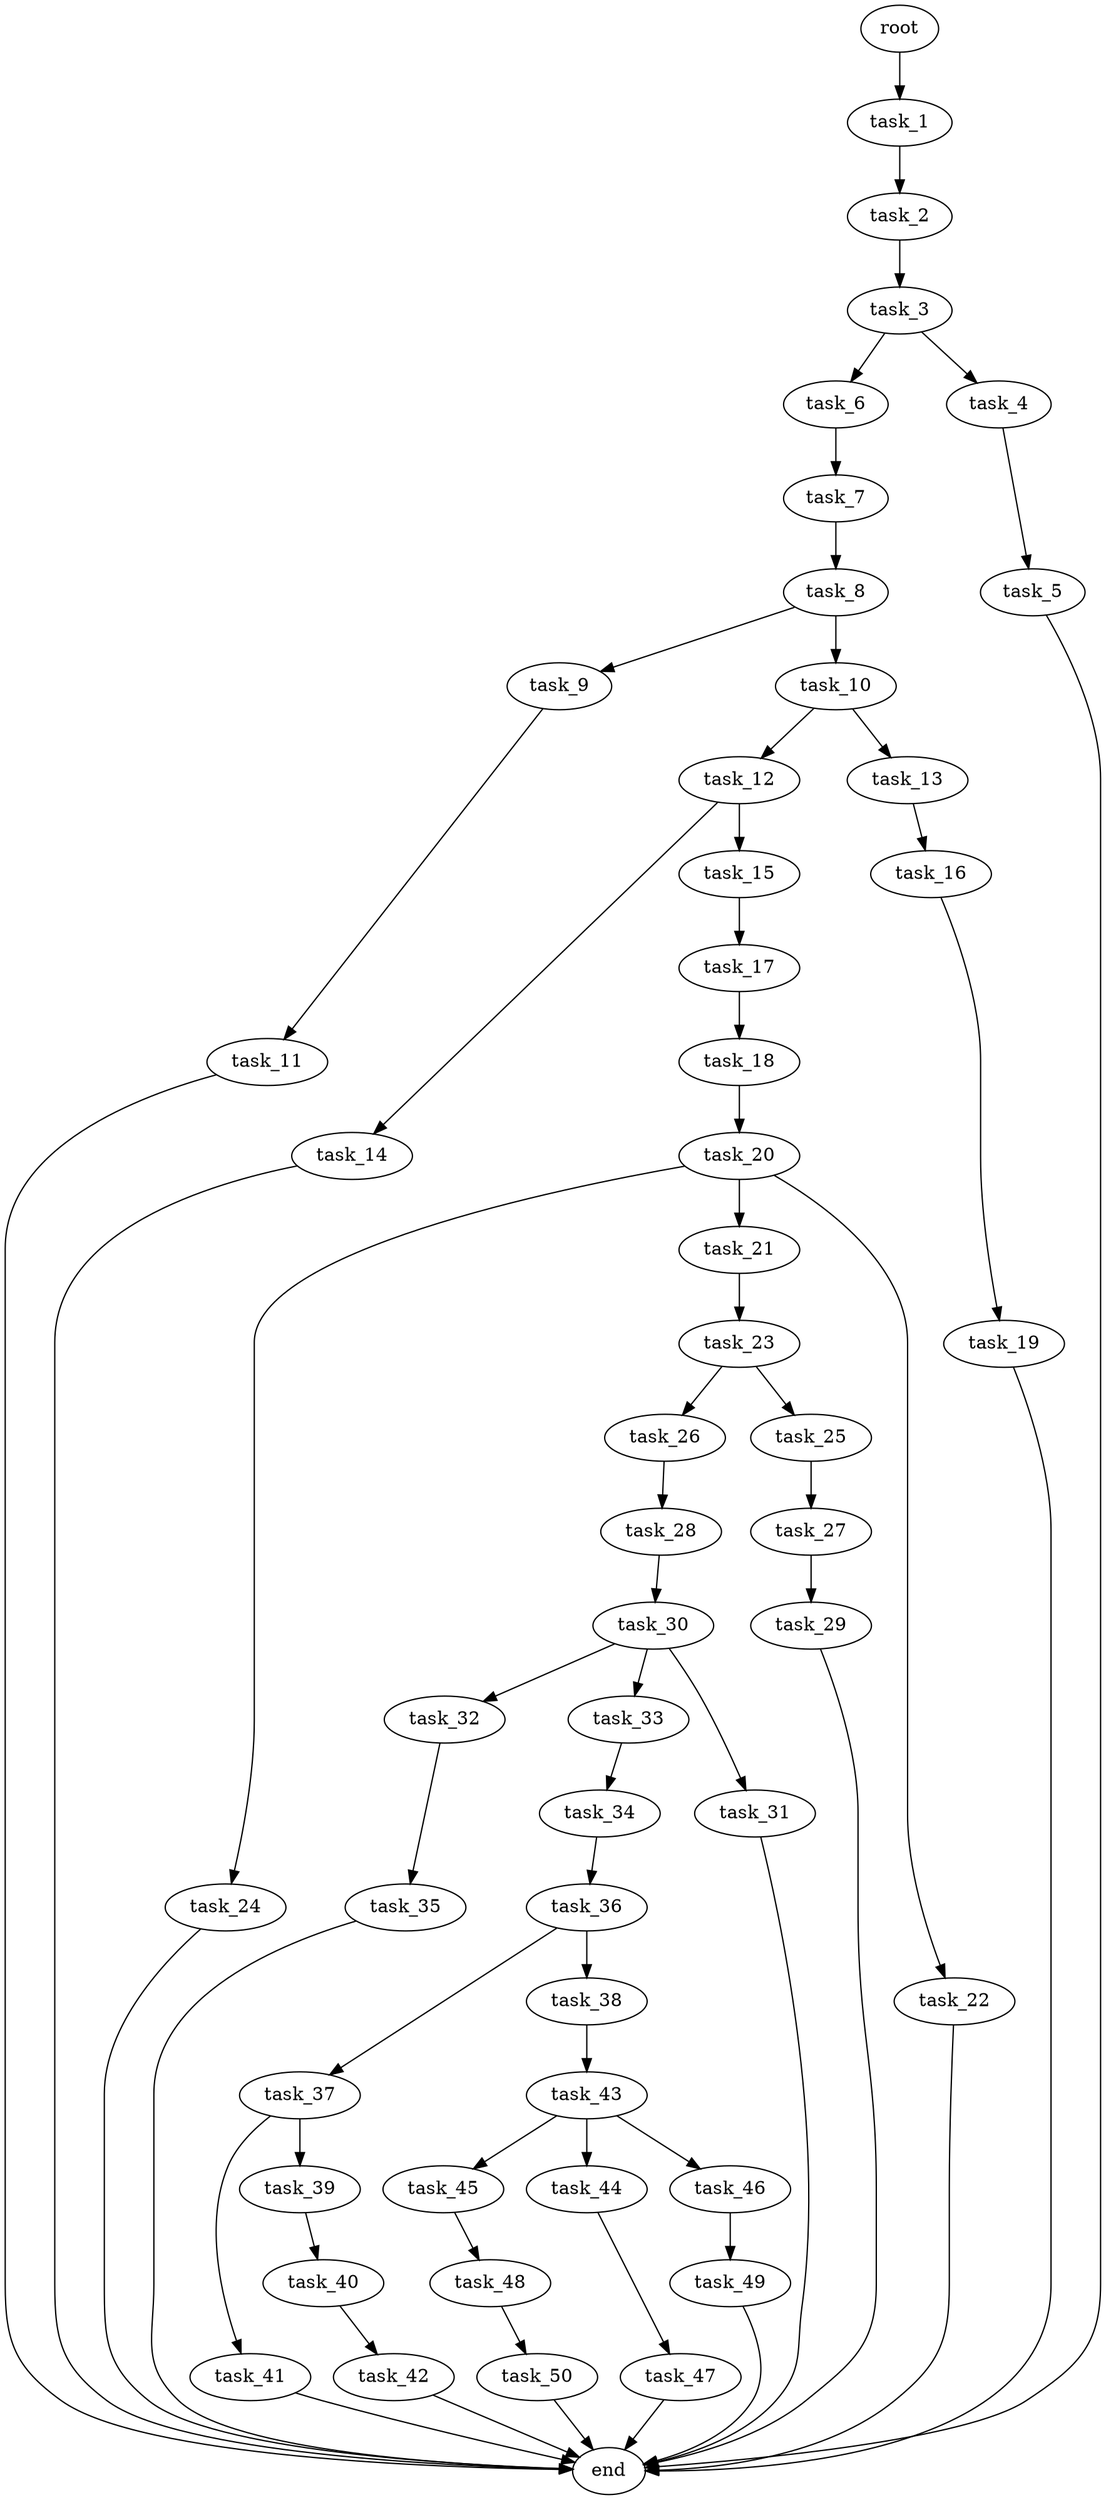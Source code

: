 digraph G {
  task_9 [size="1.972348e+10"];
  task_17 [size="1.123543e+10"];
  task_28 [size="3.636123e+08"];
  task_7 [size="6.285079e+10"];
  task_18 [size="2.349974e+10"];
  task_45 [size="2.084919e+10"];
  task_12 [size="5.472290e+10"];
  task_10 [size="4.503544e+10"];
  task_44 [size="6.342112e+10"];
  task_35 [size="1.799920e+10"];
  task_27 [size="1.087087e+10"];
  task_34 [size="2.444789e+10"];
  task_30 [size="2.896193e+09"];
  task_20 [size="2.387414e+10"];
  task_40 [size="2.556714e+10"];
  task_14 [size="2.099356e+10"];
  task_24 [size="3.496882e+10"];
  task_42 [size="8.173286e+10"];
  task_43 [size="5.173521e+10"];
  task_32 [size="5.670592e+10"];
  task_33 [size="2.163086e+10"];
  task_49 [size="3.389146e+10"];
  task_16 [size="3.948777e+10"];
  task_11 [size="9.543388e+10"];
  task_23 [size="6.312279e+10"];
  task_41 [size="1.492485e+10"];
  task_21 [size="5.336819e+09"];
  task_26 [size="4.415144e+10"];
  task_19 [size="6.173920e+10"];
  task_37 [size="5.322759e+10"];
  task_2 [size="9.646650e+10"];
  task_50 [size="5.418793e+10"];
  task_47 [size="4.518721e+09"];
  task_13 [size="8.715422e+09"];
  task_8 [size="4.724928e+10"];
  task_5 [size="6.777533e+10"];
  task_29 [size="4.834684e+10"];
  task_6 [size="1.127237e+10"];
  task_36 [size="8.663829e+09"];
  task_22 [size="3.129796e+10"];
  root [size="0.000000e+00"];
  task_38 [size="6.254041e+10"];
  task_15 [size="4.000299e+10"];
  task_3 [size="3.423192e+10"];
  task_39 [size="5.891875e+10"];
  task_4 [size="8.320920e+10"];
  task_31 [size="2.800132e+10"];
  task_25 [size="5.036075e+09"];
  task_1 [size="2.313576e+10"];
  end [size="0.000000e+00"];
  task_48 [size="1.994269e+10"];
  task_46 [size="1.280031e+09"];

  task_9 -> task_11 [size="9.543388e+08"];
  task_17 -> task_18 [size="2.349974e+08"];
  task_28 -> task_30 [size="2.896193e+07"];
  task_7 -> task_8 [size="4.724928e+08"];
  task_18 -> task_20 [size="2.387414e+08"];
  task_45 -> task_48 [size="1.994269e+08"];
  task_12 -> task_15 [size="4.000299e+08"];
  task_12 -> task_14 [size="2.099356e+08"];
  task_10 -> task_13 [size="8.715422e+07"];
  task_10 -> task_12 [size="5.472290e+08"];
  task_44 -> task_47 [size="4.518721e+07"];
  task_35 -> end [size="1.000000e-12"];
  task_27 -> task_29 [size="4.834684e+08"];
  task_34 -> task_36 [size="8.663829e+07"];
  task_30 -> task_31 [size="2.800132e+08"];
  task_30 -> task_32 [size="5.670592e+08"];
  task_30 -> task_33 [size="2.163086e+08"];
  task_20 -> task_21 [size="5.336819e+07"];
  task_20 -> task_24 [size="3.496882e+08"];
  task_20 -> task_22 [size="3.129796e+08"];
  task_40 -> task_42 [size="8.173286e+08"];
  task_14 -> end [size="1.000000e-12"];
  task_24 -> end [size="1.000000e-12"];
  task_42 -> end [size="1.000000e-12"];
  task_43 -> task_44 [size="6.342112e+08"];
  task_43 -> task_45 [size="2.084919e+08"];
  task_43 -> task_46 [size="1.280031e+07"];
  task_32 -> task_35 [size="1.799920e+08"];
  task_33 -> task_34 [size="2.444789e+08"];
  task_49 -> end [size="1.000000e-12"];
  task_16 -> task_19 [size="6.173920e+08"];
  task_11 -> end [size="1.000000e-12"];
  task_23 -> task_26 [size="4.415144e+08"];
  task_23 -> task_25 [size="5.036075e+07"];
  task_41 -> end [size="1.000000e-12"];
  task_21 -> task_23 [size="6.312279e+08"];
  task_26 -> task_28 [size="3.636123e+06"];
  task_19 -> end [size="1.000000e-12"];
  task_37 -> task_41 [size="1.492485e+08"];
  task_37 -> task_39 [size="5.891875e+08"];
  task_2 -> task_3 [size="3.423192e+08"];
  task_50 -> end [size="1.000000e-12"];
  task_47 -> end [size="1.000000e-12"];
  task_13 -> task_16 [size="3.948777e+08"];
  task_8 -> task_9 [size="1.972348e+08"];
  task_8 -> task_10 [size="4.503544e+08"];
  task_5 -> end [size="1.000000e-12"];
  task_29 -> end [size="1.000000e-12"];
  task_6 -> task_7 [size="6.285079e+08"];
  task_36 -> task_38 [size="6.254041e+08"];
  task_36 -> task_37 [size="5.322759e+08"];
  task_22 -> end [size="1.000000e-12"];
  root -> task_1 [size="1.000000e-12"];
  task_38 -> task_43 [size="5.173521e+08"];
  task_15 -> task_17 [size="1.123543e+08"];
  task_3 -> task_4 [size="8.320920e+08"];
  task_3 -> task_6 [size="1.127237e+08"];
  task_39 -> task_40 [size="2.556714e+08"];
  task_4 -> task_5 [size="6.777533e+08"];
  task_31 -> end [size="1.000000e-12"];
  task_25 -> task_27 [size="1.087087e+08"];
  task_1 -> task_2 [size="9.646650e+08"];
  task_48 -> task_50 [size="5.418793e+08"];
  task_46 -> task_49 [size="3.389146e+08"];
}
